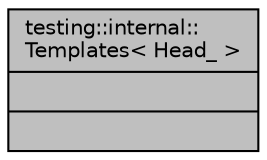 digraph "testing::internal::Templates&lt; Head_ &gt;"
{
 // LATEX_PDF_SIZE
  bgcolor="transparent";
  edge [fontname="Helvetica",fontsize="10",labelfontname="Helvetica",labelfontsize="10"];
  node [fontname="Helvetica",fontsize="10",shape=record];
  Node1 [label="{testing::internal::\lTemplates\< Head_ \>\n||}",height=0.2,width=0.4,color="black", fillcolor="grey75", style="filled", fontcolor="black",tooltip=" "];
}
